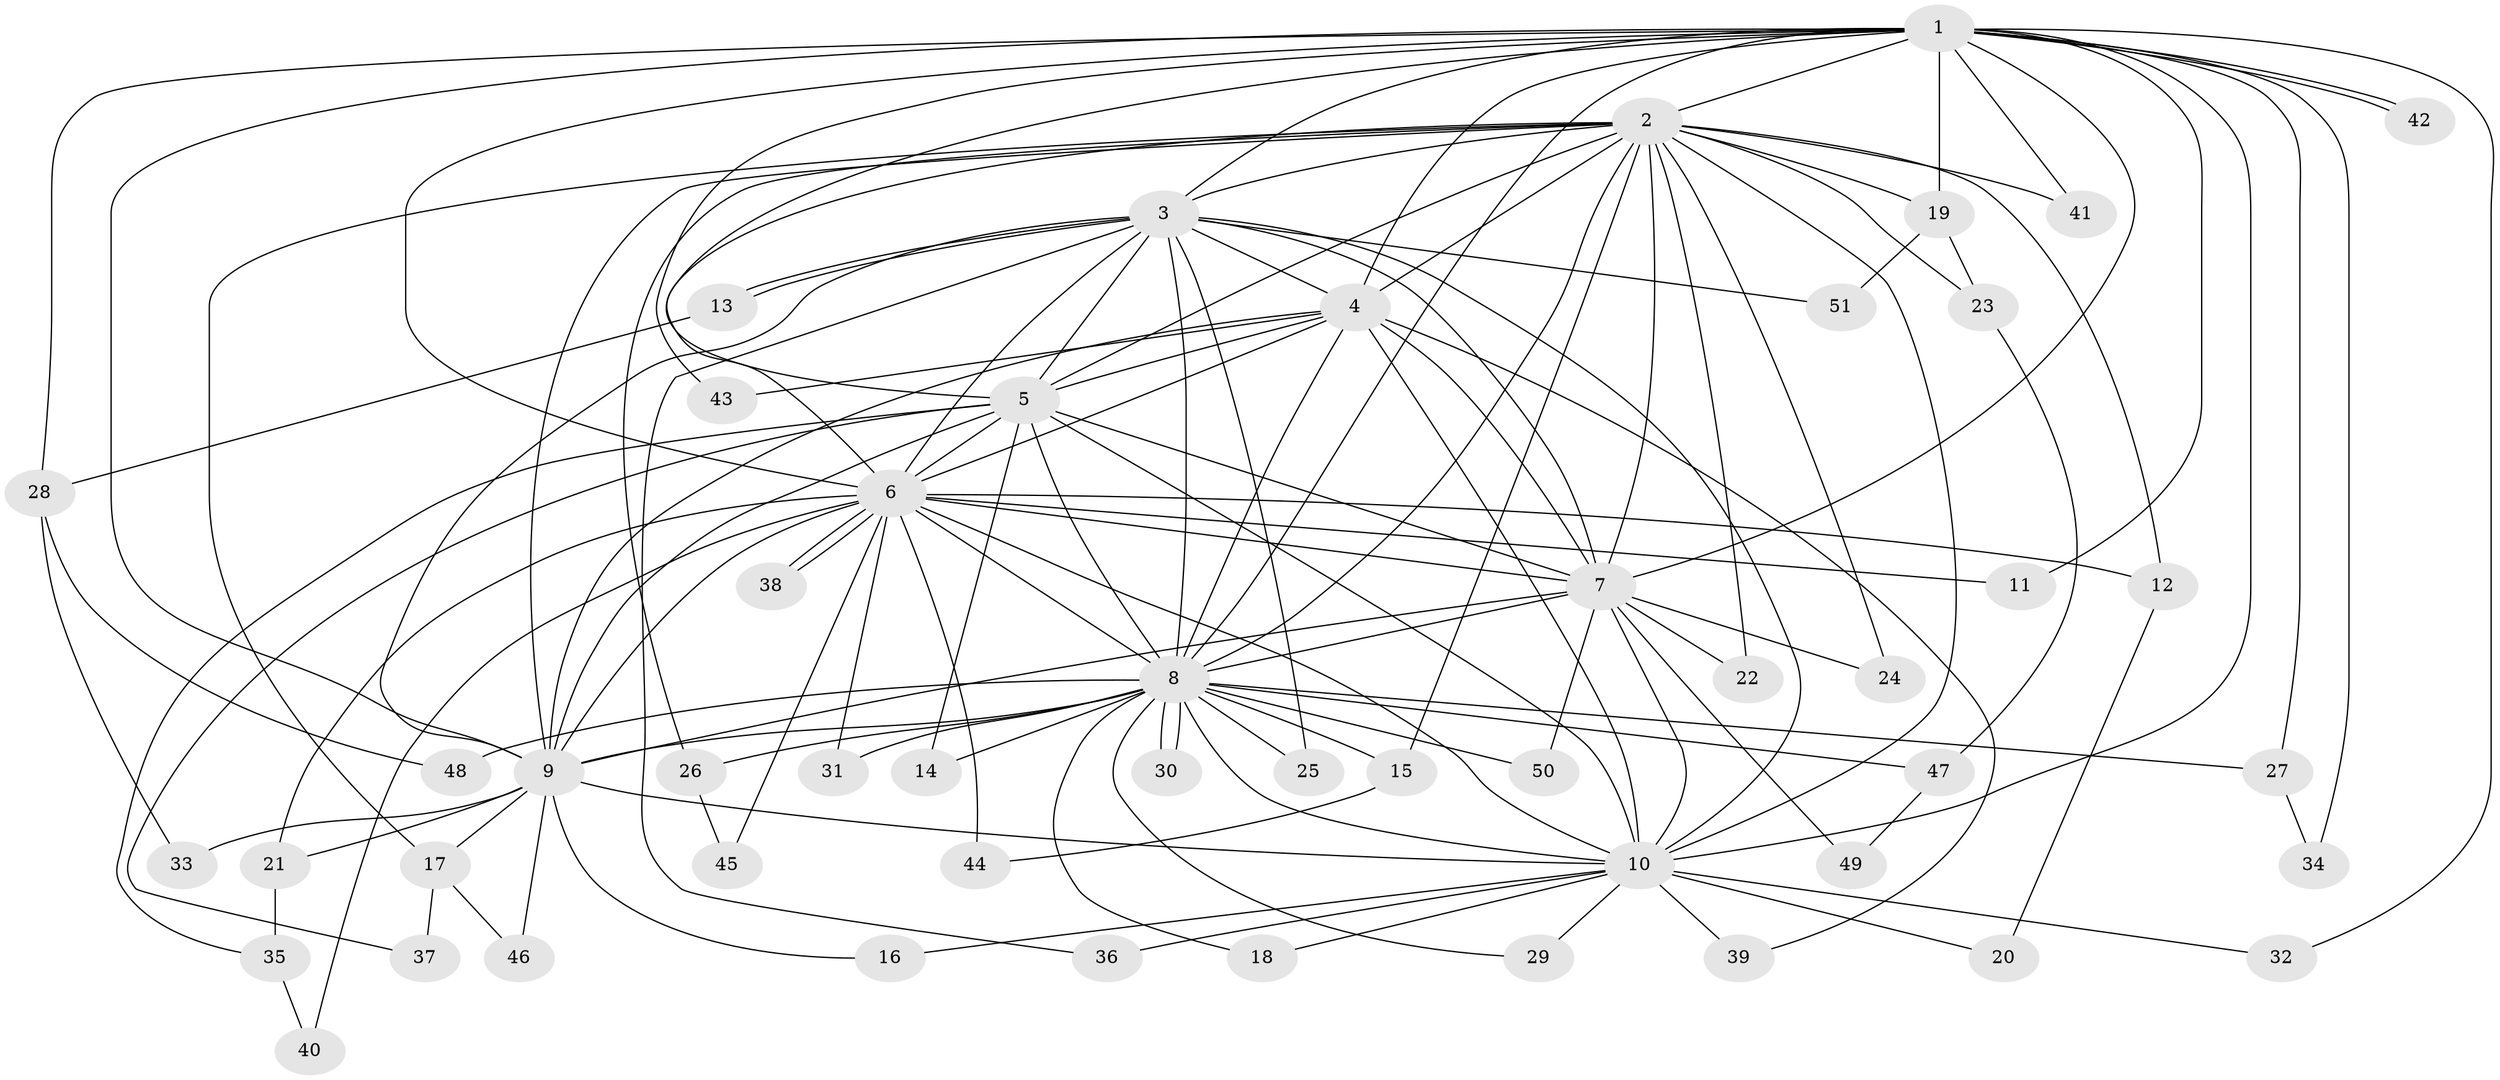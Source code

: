 // Generated by graph-tools (version 1.1) at 2025/14/03/09/25 04:14:16]
// undirected, 51 vertices, 127 edges
graph export_dot {
graph [start="1"]
  node [color=gray90,style=filled];
  1;
  2;
  3;
  4;
  5;
  6;
  7;
  8;
  9;
  10;
  11;
  12;
  13;
  14;
  15;
  16;
  17;
  18;
  19;
  20;
  21;
  22;
  23;
  24;
  25;
  26;
  27;
  28;
  29;
  30;
  31;
  32;
  33;
  34;
  35;
  36;
  37;
  38;
  39;
  40;
  41;
  42;
  43;
  44;
  45;
  46;
  47;
  48;
  49;
  50;
  51;
  1 -- 2;
  1 -- 3;
  1 -- 4;
  1 -- 5;
  1 -- 6;
  1 -- 7;
  1 -- 8;
  1 -- 9;
  1 -- 10;
  1 -- 11;
  1 -- 19;
  1 -- 27;
  1 -- 28;
  1 -- 32;
  1 -- 34;
  1 -- 41;
  1 -- 42;
  1 -- 42;
  1 -- 43;
  2 -- 3;
  2 -- 4;
  2 -- 5;
  2 -- 6;
  2 -- 7;
  2 -- 8;
  2 -- 9;
  2 -- 10;
  2 -- 12;
  2 -- 15;
  2 -- 17;
  2 -- 19;
  2 -- 22;
  2 -- 23;
  2 -- 24;
  2 -- 26;
  2 -- 41;
  3 -- 4;
  3 -- 5;
  3 -- 6;
  3 -- 7;
  3 -- 8;
  3 -- 9;
  3 -- 10;
  3 -- 13;
  3 -- 13;
  3 -- 25;
  3 -- 36;
  3 -- 51;
  4 -- 5;
  4 -- 6;
  4 -- 7;
  4 -- 8;
  4 -- 9;
  4 -- 10;
  4 -- 39;
  4 -- 43;
  5 -- 6;
  5 -- 7;
  5 -- 8;
  5 -- 9;
  5 -- 10;
  5 -- 14;
  5 -- 35;
  5 -- 37;
  6 -- 7;
  6 -- 8;
  6 -- 9;
  6 -- 10;
  6 -- 11;
  6 -- 12;
  6 -- 21;
  6 -- 31;
  6 -- 38;
  6 -- 38;
  6 -- 40;
  6 -- 44;
  6 -- 45;
  7 -- 8;
  7 -- 9;
  7 -- 10;
  7 -- 22;
  7 -- 24;
  7 -- 49;
  7 -- 50;
  8 -- 9;
  8 -- 10;
  8 -- 14;
  8 -- 15;
  8 -- 18;
  8 -- 25;
  8 -- 26;
  8 -- 27;
  8 -- 29;
  8 -- 30;
  8 -- 30;
  8 -- 31;
  8 -- 47;
  8 -- 48;
  8 -- 50;
  9 -- 10;
  9 -- 16;
  9 -- 17;
  9 -- 21;
  9 -- 33;
  9 -- 46;
  10 -- 16;
  10 -- 18;
  10 -- 20;
  10 -- 29;
  10 -- 32;
  10 -- 36;
  10 -- 39;
  12 -- 20;
  13 -- 28;
  15 -- 44;
  17 -- 37;
  17 -- 46;
  19 -- 23;
  19 -- 51;
  21 -- 35;
  23 -- 47;
  26 -- 45;
  27 -- 34;
  28 -- 33;
  28 -- 48;
  35 -- 40;
  47 -- 49;
}
